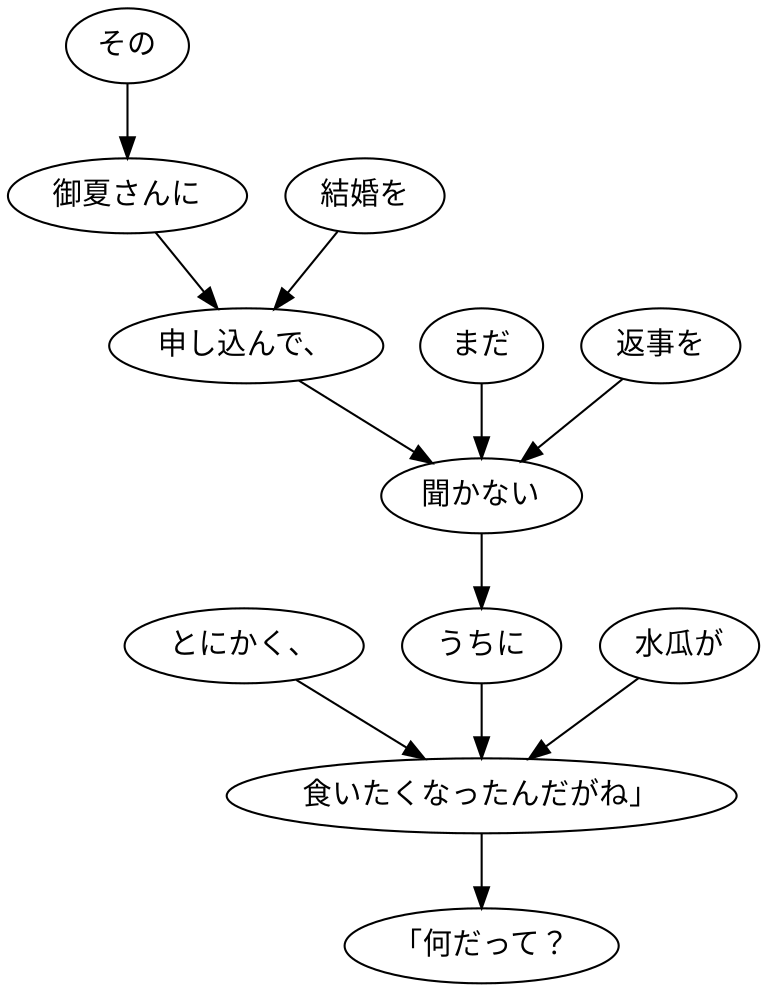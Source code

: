 digraph graph3651 {
	node0 [label="とにかく、"];
	node1 [label="その"];
	node2 [label="御夏さんに"];
	node3 [label="結婚を"];
	node4 [label="申し込んで、"];
	node5 [label="まだ"];
	node6 [label="返事を"];
	node7 [label="聞かない"];
	node8 [label="うちに"];
	node9 [label="水瓜が"];
	node10 [label="食いたくなったんだがね」"];
	node11 [label="「何だって？"];
	node0 -> node10;
	node1 -> node2;
	node2 -> node4;
	node3 -> node4;
	node4 -> node7;
	node5 -> node7;
	node6 -> node7;
	node7 -> node8;
	node8 -> node10;
	node9 -> node10;
	node10 -> node11;
}
